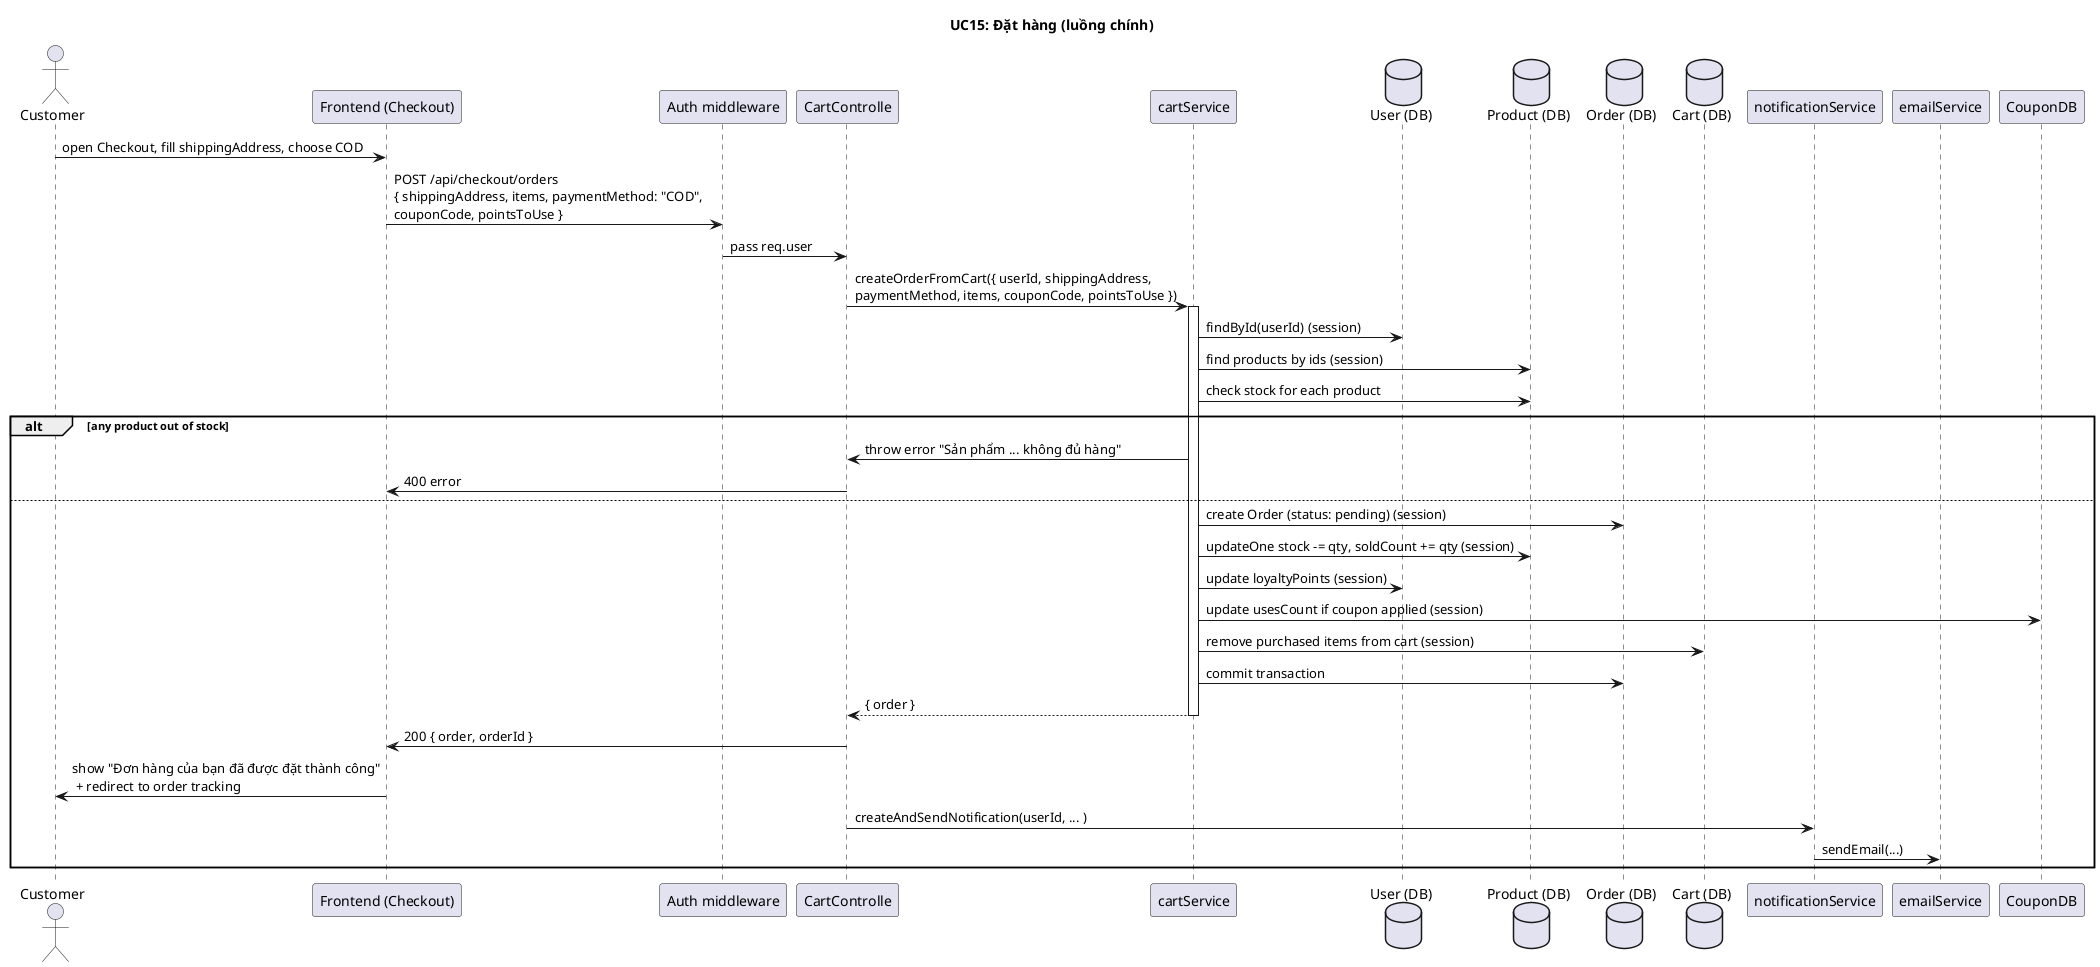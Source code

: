 @startuml UC15_PlaceOrder_COD

title UC15: Đặt hàng (luồng chính)

actor Customer
participant Frontend as "Frontend (Checkout)"
participant Auth as "Auth middleware"
participant CartController as "CartControlle"
participant CartService as "cartService"
database UserDB as "User (DB)"
database ProductDB as "Product (DB)"
database OrderDB as "Order (DB)"
database CartDB as "Cart (DB)"
participant Notification as "notificationService"
participant EmailService as "emailService"

Customer -> Frontend: open Checkout, fill shippingAddress, choose COD
Frontend -> Auth: POST /api/checkout/orders\n{ shippingAddress, items, paymentMethod: "COD", \ncouponCode, pointsToUse }
Auth -> CartController: pass req.user
CartController -> CartService: createOrderFromCart({ userId, shippingAddress,\npaymentMethod, items, couponCode, pointsToUse })
activate CartService
CartService -> UserDB: findById(userId) (session)
CartService -> ProductDB: find products by ids (session)
CartService -> ProductDB: check stock for each product
alt any product out of stock
  CartService -> CartController: throw error "Sản phẩm ... không đủ hàng"
  CartController -> Frontend: 400 error
else
  CartService -> OrderDB: create Order (status: pending) (session)
  CartService -> ProductDB: updateOne stock -= qty, soldCount += qty (session)
  CartService -> UserDB: update loyaltyPoints (session)
  CartService -> CouponDB: update usesCount if coupon applied (session)
  CartService -> CartDB: remove purchased items from cart (session)
  CartService -> OrderDB: commit transaction
  CartService --> CartController: { order }
  deactivate CartService

  CartController -> Frontend: 200 { order, orderId }
  Frontend -> Customer: show "Đơn hàng của bạn đã được đặt thành công"\n + redirect to order tracking
  CartController -> Notification: createAndSendNotification(userId, ... )
  Notification -> EmailService: sendEmail(...)
end
@enduml
